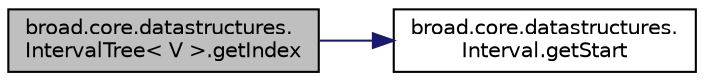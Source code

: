 digraph "broad.core.datastructures.IntervalTree&lt; V &gt;.getIndex"
{
  edge [fontname="Helvetica",fontsize="10",labelfontname="Helvetica",labelfontsize="10"];
  node [fontname="Helvetica",fontsize="10",shape=record];
  rankdir="LR";
  Node1 [label="broad.core.datastructures.\lIntervalTree\< V \>.getIndex",height=0.2,width=0.4,color="black", fillcolor="grey75", style="filled" fontcolor="black"];
  Node1 -> Node2 [color="midnightblue",fontsize="10",style="solid",fontname="Helvetica"];
  Node2 [label="broad.core.datastructures.\lInterval.getStart",height=0.2,width=0.4,color="black", fillcolor="white", style="filled",URL="$interfacebroad_1_1core_1_1datastructures_1_1_interval.html#a3ae69808c01e3b50765b22724f18fe14"];
}
